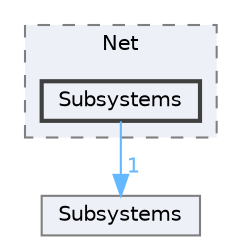 digraph "Subsystems"
{
 // INTERACTIVE_SVG=YES
 // LATEX_PDF_SIZE
  bgcolor="transparent";
  edge [fontname=Helvetica,fontsize=10,labelfontname=Helvetica,labelfontsize=10];
  node [fontname=Helvetica,fontsize=10,shape=box,height=0.2,width=0.4];
  compound=true
  subgraph clusterdir_12cbe024284aad857314e29a0c3ddbfa {
    graph [ bgcolor="#edf0f7", pencolor="grey50", label="Net", fontname=Helvetica,fontsize=10 style="filled,dashed", URL="dir_12cbe024284aad857314e29a0c3ddbfa.html",tooltip=""]
  dir_335e881f0bb2251905f613dfbe657ee1 [label="Subsystems", fillcolor="#edf0f7", color="grey25", style="filled,bold", URL="dir_335e881f0bb2251905f613dfbe657ee1.html",tooltip=""];
  }
  dir_038a019aac33015d2e114ea0353252e9 [label="Subsystems", fillcolor="#edf0f7", color="grey50", style="filled", URL="dir_038a019aac33015d2e114ea0353252e9.html",tooltip=""];
  dir_335e881f0bb2251905f613dfbe657ee1->dir_038a019aac33015d2e114ea0353252e9 [headlabel="1", labeldistance=1.5 headhref="dir_001150_001151.html" href="dir_001150_001151.html" color="steelblue1" fontcolor="steelblue1"];
}
